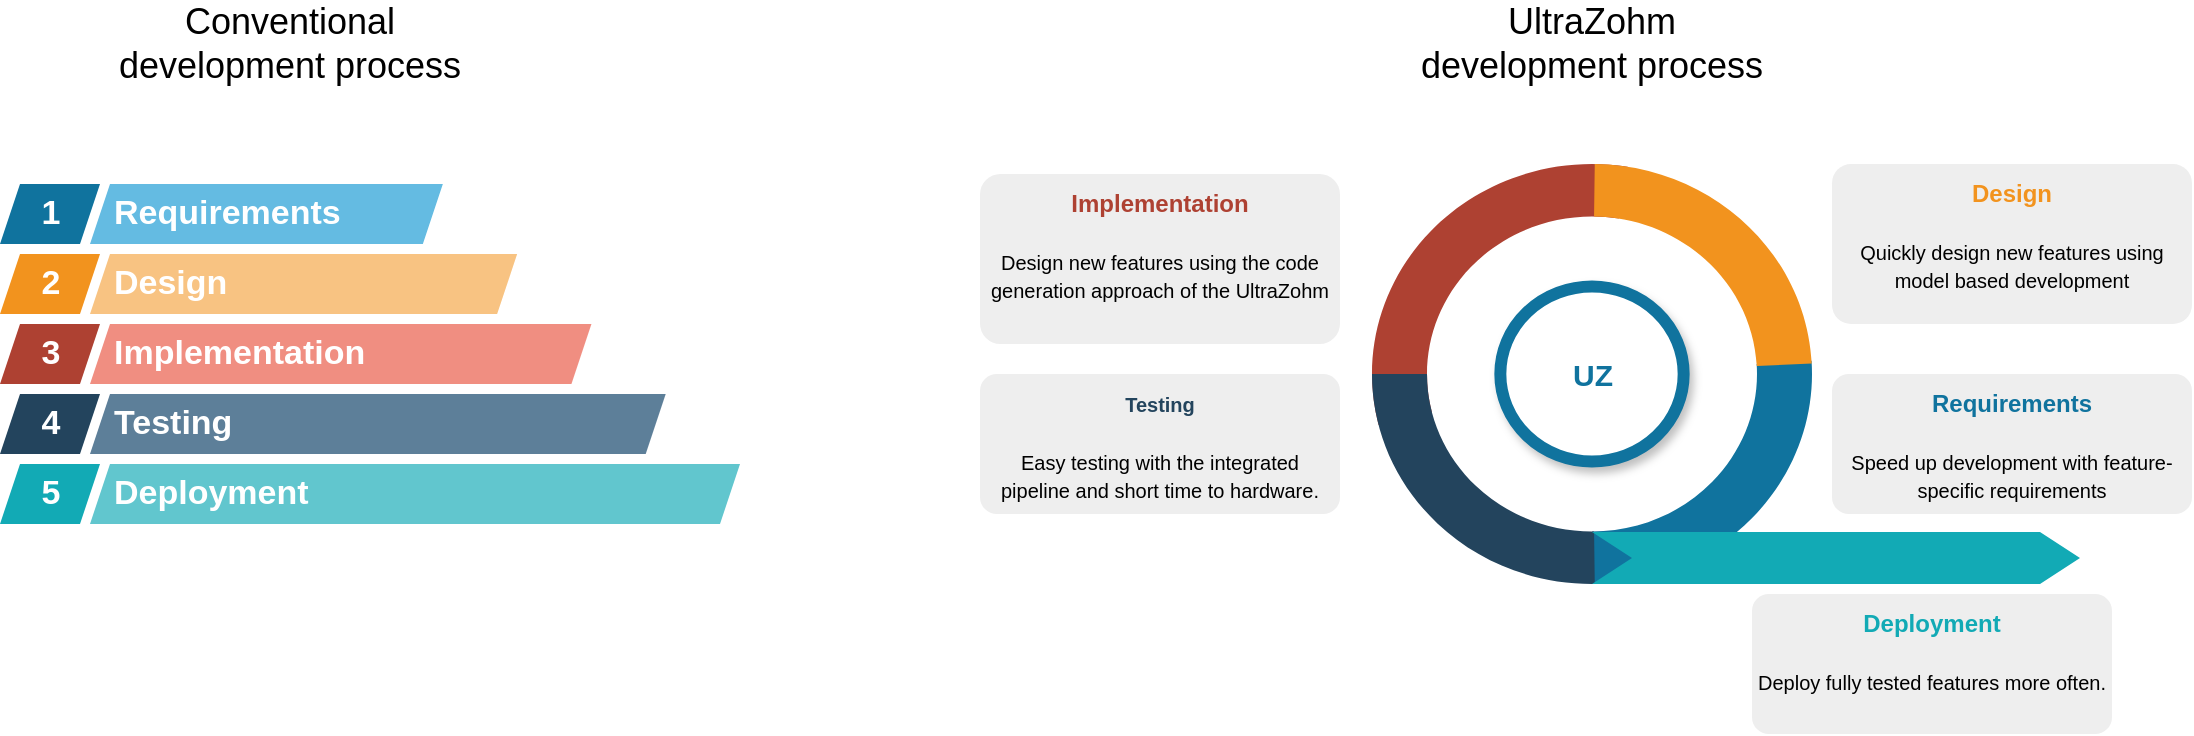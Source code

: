 <mxfile version="13.6.9"><diagram id="g0dWFO9U7rHtE_SW_pYw" name="Page-1"><mxGraphModel dx="1979" dy="803" grid="1" gridSize="10" guides="1" tooltips="1" connect="1" arrows="1" fold="1" page="1" pageScale="1" pageWidth="827" pageHeight="1169" math="0" shadow="0"><root><mxCell id="0"/><mxCell id="1" parent="0"/><mxCell id="7NyhiijMoDHf0mcT8f4i-67" value="1" style="shape=mxgraph.infographic.parallelogram;dx=5;html=1;fillColor=#10739E;strokeColor=none;shadow=0;fontSize=17;fontColor=#FFFFFF;align=center;fontStyle=1;" vertex="1" parent="1"><mxGeometry x="400" y="550" width="50" height="30" as="geometry"/></mxCell><mxCell id="7NyhiijMoDHf0mcT8f4i-69" value="2" style="shape=mxgraph.infographic.parallelogram;dx=5;html=1;fillColor=#F2931E;strokeColor=none;shadow=0;fontSize=17;fontColor=#FFFFFF;align=center;fontStyle=1;" vertex="1" parent="1"><mxGeometry x="400" y="585" width="50" height="30" as="geometry"/></mxCell><mxCell id="7NyhiijMoDHf0mcT8f4i-71" value="3" style="shape=mxgraph.infographic.parallelogram;dx=5;html=1;fillColor=#AE4132;strokeColor=none;shadow=0;fontSize=17;fontColor=#FFFFFF;align=center;fontStyle=1;" vertex="1" parent="1"><mxGeometry x="400" y="620" width="50" height="30" as="geometry"/></mxCell><mxCell id="7NyhiijMoDHf0mcT8f4i-73" value="4" style="shape=mxgraph.infographic.parallelogram;dx=5;html=1;fillColor=#23445D;strokeColor=none;shadow=0;fontSize=17;fontColor=#FFFFFF;align=center;fontStyle=1;" vertex="1" parent="1"><mxGeometry x="400" y="655" width="50" height="30" as="geometry"/></mxCell><mxCell id="7NyhiijMoDHf0mcT8f4i-75" value="5" style="shape=mxgraph.infographic.parallelogram;dx=5;html=1;fillColor=#12AAB5;strokeColor=none;shadow=0;fontSize=17;fontColor=#FFFFFF;align=center;fontStyle=1;" vertex="1" parent="1"><mxGeometry x="400" y="690" width="50" height="30" as="geometry"/></mxCell><mxCell id="7NyhiijMoDHf0mcT8f4i-87" value="&lt;font style=&quot;font-size: 10px&quot;&gt;&lt;font style=&quot;font-size: 12px&quot; color=&quot;#10739E&quot;&gt;&lt;b&gt;Requirements&lt;/b&gt;&lt;/font&gt;&lt;br&gt;&lt;br&gt;&lt;font size=&quot;1&quot;&gt;Speed up development with feature-specific requirements&lt;br&gt;&lt;/font&gt;&lt;/font&gt;" style="rounded=1;strokeColor=none;fillColor=#EEEEEE;align=center;arcSize=12;verticalAlign=top;whiteSpace=wrap;html=1;fontSize=12;spacing=3;shadow=0;" vertex="1" parent="1"><mxGeometry x="1316" y="645" width="180" height="70" as="geometry"/></mxCell><mxCell id="7NyhiijMoDHf0mcT8f4i-88" value="&lt;font style=&quot;font-size: 10px&quot;&gt;&lt;font style=&quot;font-size: 12px&quot; color=&quot;#F2931E&quot;&gt;&lt;b&gt;Design&lt;/b&gt;&lt;/font&gt;&lt;br&gt;&lt;br&gt;Quickly design new features using model based development&lt;br&gt;&lt;/font&gt;" style="rounded=1;strokeColor=none;fillColor=#EEEEEE;align=center;arcSize=12;verticalAlign=top;whiteSpace=wrap;html=1;fontSize=12;spacing=3;shadow=0;" vertex="1" parent="1"><mxGeometry x="1316" y="540" width="180" height="80" as="geometry"/></mxCell><mxCell id="7NyhiijMoDHf0mcT8f4i-89" value="&lt;font style=&quot;font-size: 10px&quot;&gt;&lt;font style=&quot;font-size: 12px&quot; color=&quot;#AE4132&quot;&gt;&lt;b&gt;Implementation&lt;/b&gt;&lt;/font&gt;&lt;br&gt;&lt;br&gt;Design new features using the code generation approach of the UltraZohm&lt;br&gt;&lt;/font&gt;" style="rounded=1;strokeColor=none;fillColor=#EEEEEE;align=center;arcSize=12;verticalAlign=top;whiteSpace=wrap;html=1;fontSize=12;spacing=3;shadow=0;" vertex="1" parent="1"><mxGeometry x="890" y="545" width="180" height="85" as="geometry"/></mxCell><mxCell id="7NyhiijMoDHf0mcT8f4i-90" value="&lt;font style=&quot;font-size: 10px&quot;&gt;&lt;font color=&quot;#23445D&quot;&gt;&lt;b&gt;Testing&lt;/b&gt;&lt;/font&gt;&lt;br&gt;&lt;br&gt;Easy testing with the integrated pipeline and short time to hardware.&lt;br&gt;&lt;/font&gt;" style="rounded=1;strokeColor=none;fillColor=#EEEEEE;align=center;arcSize=12;verticalAlign=top;whiteSpace=wrap;html=1;fontSize=12;spacing=3;shadow=0;" vertex="1" parent="1"><mxGeometry x="890" y="645" width="180" height="70" as="geometry"/></mxCell><mxCell id="7NyhiijMoDHf0mcT8f4i-91" value="&lt;font style=&quot;font-size: 10px&quot;&gt;&lt;font style=&quot;font-size: 12px&quot; color=&quot;#12AAB5&quot;&gt;&lt;b&gt;Deployment&lt;/b&gt;&lt;/font&gt;&lt;br&gt;&lt;br&gt;&lt;font size=&quot;1&quot;&gt;Deploy fully tested features more often.&lt;br&gt;&lt;/font&gt;&lt;/font&gt;" style="rounded=1;strokeColor=none;fillColor=#EEEEEE;align=center;arcSize=12;verticalAlign=top;whiteSpace=wrap;html=1;fontSize=12;spacing=3;shadow=0;" vertex="1" parent="1"><mxGeometry x="1276" y="755" width="180" height="70" as="geometry"/></mxCell><mxCell id="7NyhiijMoDHf0mcT8f4i-77" value="" style="verticalLabelPosition=bottom;verticalAlign=top;html=1;shape=mxgraph.basic.partConcEllipse;startAngle=0.24;endAngle=0.5;arcWidth=0.25;fillColor=#10739E;strokeColor=none;shadow=0;" vertex="1" parent="1"><mxGeometry x="1086" y="540" width="220.0" height="210" as="geometry"/></mxCell><mxCell id="7NyhiijMoDHf0mcT8f4i-79" value="" style="verticalLabelPosition=bottom;verticalAlign=top;html=1;shape=mxgraph.basic.partConcEllipse;startAngle=0.711;endAngle=0.026;arcWidth=0.25;fillColor=#AE4132;strokeColor=none;shadow=0;" vertex="1" parent="1"><mxGeometry x="1086" y="540" width="220.0" height="210" as="geometry"/></mxCell><mxCell id="7NyhiijMoDHf0mcT8f4i-80" value="" style="verticalLabelPosition=bottom;verticalAlign=top;html=1;shape=mxgraph.basic.partConcEllipse;startAngle=0.498;endAngle=0.75;arcWidth=0.25;fillColor=#23445D;strokeColor=none;shadow=0;" vertex="1" parent="1"><mxGeometry x="1086" y="540" width="220.0" height="210" as="geometry"/></mxCell><mxCell id="7NyhiijMoDHf0mcT8f4i-82" value="UZ" style="shape=ellipse;strokeWidth=6;strokeColor=#10739E;fontSize=15;html=1;fontStyle=1;fontColor=#10739E;shadow=1;" vertex="1" parent="1"><mxGeometry x="1150.167" y="601.25" width="91.667" height="87.5" as="geometry"/></mxCell><mxCell id="7NyhiijMoDHf0mcT8f4i-93" value="" style="verticalLabelPosition=bottom;verticalAlign=top;html=1;shape=mxgraph.basic.partConcEllipse;startAngle=0.002;endAngle=0.242;arcWidth=0.25;strokeColor=none;shadow=0;fillColor=#F2931E;" vertex="1" parent="1"><mxGeometry x="1086" y="540" width="220.0" height="210" as="geometry"/></mxCell><mxCell id="7NyhiijMoDHf0mcT8f4i-95" value="" style="html=1;shape=mxgraph.infographic.ribbonSimple;notch1=20;notch2=20;strokeColor=none;align=center;verticalAlign=middle;fontColor=#ffffff;fontSize=14;fontStyle=1;fillColor=#12AAB5;" vertex="1" parent="1"><mxGeometry x="1196" y="724" width="244" height="26" as="geometry"/></mxCell><mxCell id="7NyhiijMoDHf0mcT8f4i-96" value="" style="group" vertex="1" connectable="0" parent="1"><mxGeometry x="445" y="550" width="325" height="170" as="geometry"/></mxCell><mxCell id="7NyhiijMoDHf0mcT8f4i-68" value="Requirements" style="shape=mxgraph.infographic.parallelogram;dx=5;;html=1;fillColor=#64BBE2;strokeColor=none;shadow=0;fontSize=17;fontColor=#FFFFFF;align=left;spacingLeft=10;fontStyle=1;" vertex="1" parent="7NyhiijMoDHf0mcT8f4i-96"><mxGeometry width="176.429" height="30" as="geometry"/></mxCell><mxCell id="7NyhiijMoDHf0mcT8f4i-70" value="Design" style="shape=mxgraph.infographic.parallelogram;dx=5;;html=1;fillColor=#F8C382;strokeColor=none;shadow=0;fontSize=17;fontColor=#FFFFFF;align=left;spacingLeft=10;fontStyle=1;" vertex="1" parent="7NyhiijMoDHf0mcT8f4i-96"><mxGeometry y="35" width="213.571" height="30" as="geometry"/></mxCell><mxCell id="7NyhiijMoDHf0mcT8f4i-72" value="Implementation" style="shape=mxgraph.infographic.parallelogram;dx=5;;html=1;fillColor=#F08E81;strokeColor=none;shadow=0;fontSize=17;fontColor=#FFFFFF;align=left;spacingLeft=10;fontStyle=1;" vertex="1" parent="7NyhiijMoDHf0mcT8f4i-96"><mxGeometry y="70" width="250.714" height="30" as="geometry"/></mxCell><mxCell id="7NyhiijMoDHf0mcT8f4i-74" value="Testing" style="shape=mxgraph.infographic.parallelogram;dx=5;;html=1;fillColor=#5D7F99;strokeColor=none;shadow=0;fontSize=17;fontColor=#FFFFFF;align=left;spacingLeft=10;fontStyle=1;" vertex="1" parent="7NyhiijMoDHf0mcT8f4i-96"><mxGeometry y="105" width="287.857" height="30" as="geometry"/></mxCell><mxCell id="7NyhiijMoDHf0mcT8f4i-76" value="Deployment" style="shape=mxgraph.infographic.parallelogram;dx=5;;html=1;fillColor=#61C6CE;strokeColor=none;shadow=0;fontSize=17;fontColor=#FFFFFF;align=left;spacingLeft=10;fontStyle=1;" vertex="1" parent="7NyhiijMoDHf0mcT8f4i-96"><mxGeometry y="140" width="325" height="30" as="geometry"/></mxCell><mxCell id="7NyhiijMoDHf0mcT8f4i-98" value="&lt;font style=&quot;font-size: 18px&quot;&gt;Conventional development process&lt;/font&gt;" style="text;html=1;strokeColor=none;fillColor=none;align=center;verticalAlign=middle;whiteSpace=wrap;rounded=0;" vertex="1" parent="1"><mxGeometry x="445" y="470" width="200" height="20" as="geometry"/></mxCell><mxCell id="7NyhiijMoDHf0mcT8f4i-99" value="&lt;div&gt;&lt;font style=&quot;font-size: 18px&quot;&gt;UltraZohm&lt;/font&gt;&lt;/div&gt;&lt;div&gt;&lt;font style=&quot;font-size: 18px&quot;&gt; development process&lt;/font&gt;&lt;/div&gt;" style="text;html=1;strokeColor=none;fillColor=none;align=center;verticalAlign=middle;whiteSpace=wrap;rounded=0;" vertex="1" parent="1"><mxGeometry x="1096" y="470" width="200" height="20" as="geometry"/></mxCell></root></mxGraphModel></diagram></mxfile>